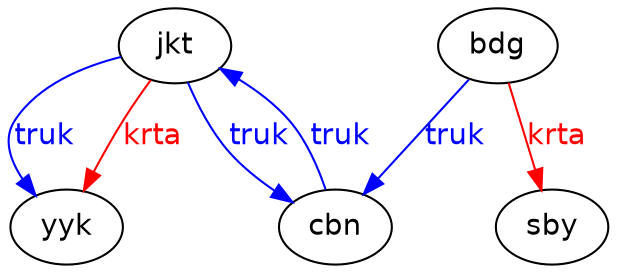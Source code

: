 digraph base {
	jkt [fontname="Helvetica"]
	yyk [fontname="Helvetica"]
	cbn [fontname="Helvetica"]
	bdg [fontname="Helvetica"]
	sby [fontname="Helvetica"]
	jkt -> yyk [label=truk] [fontname="Helvetica"] [color=blue] [fontcolor=blue]
	jkt -> yyk [label=krta] [fontname="Helvetica"] [color=red] [fontcolor=red]
	jkt -> cbn [label=truk] [fontname="Helvetica"] [color=blue] [fontcolor=blue]
	cbn -> jkt [label=truk] [fontname="Helvetica"] [color=blue] [fontcolor=blue]
	bdg -> sby [label=krta] [fontname="Helvetica"] [color=red] [fontcolor=red]
	bdg -> cbn [label=truk] [fontname="Helvetica"] [color=blue] [fontcolor=blue]
}
